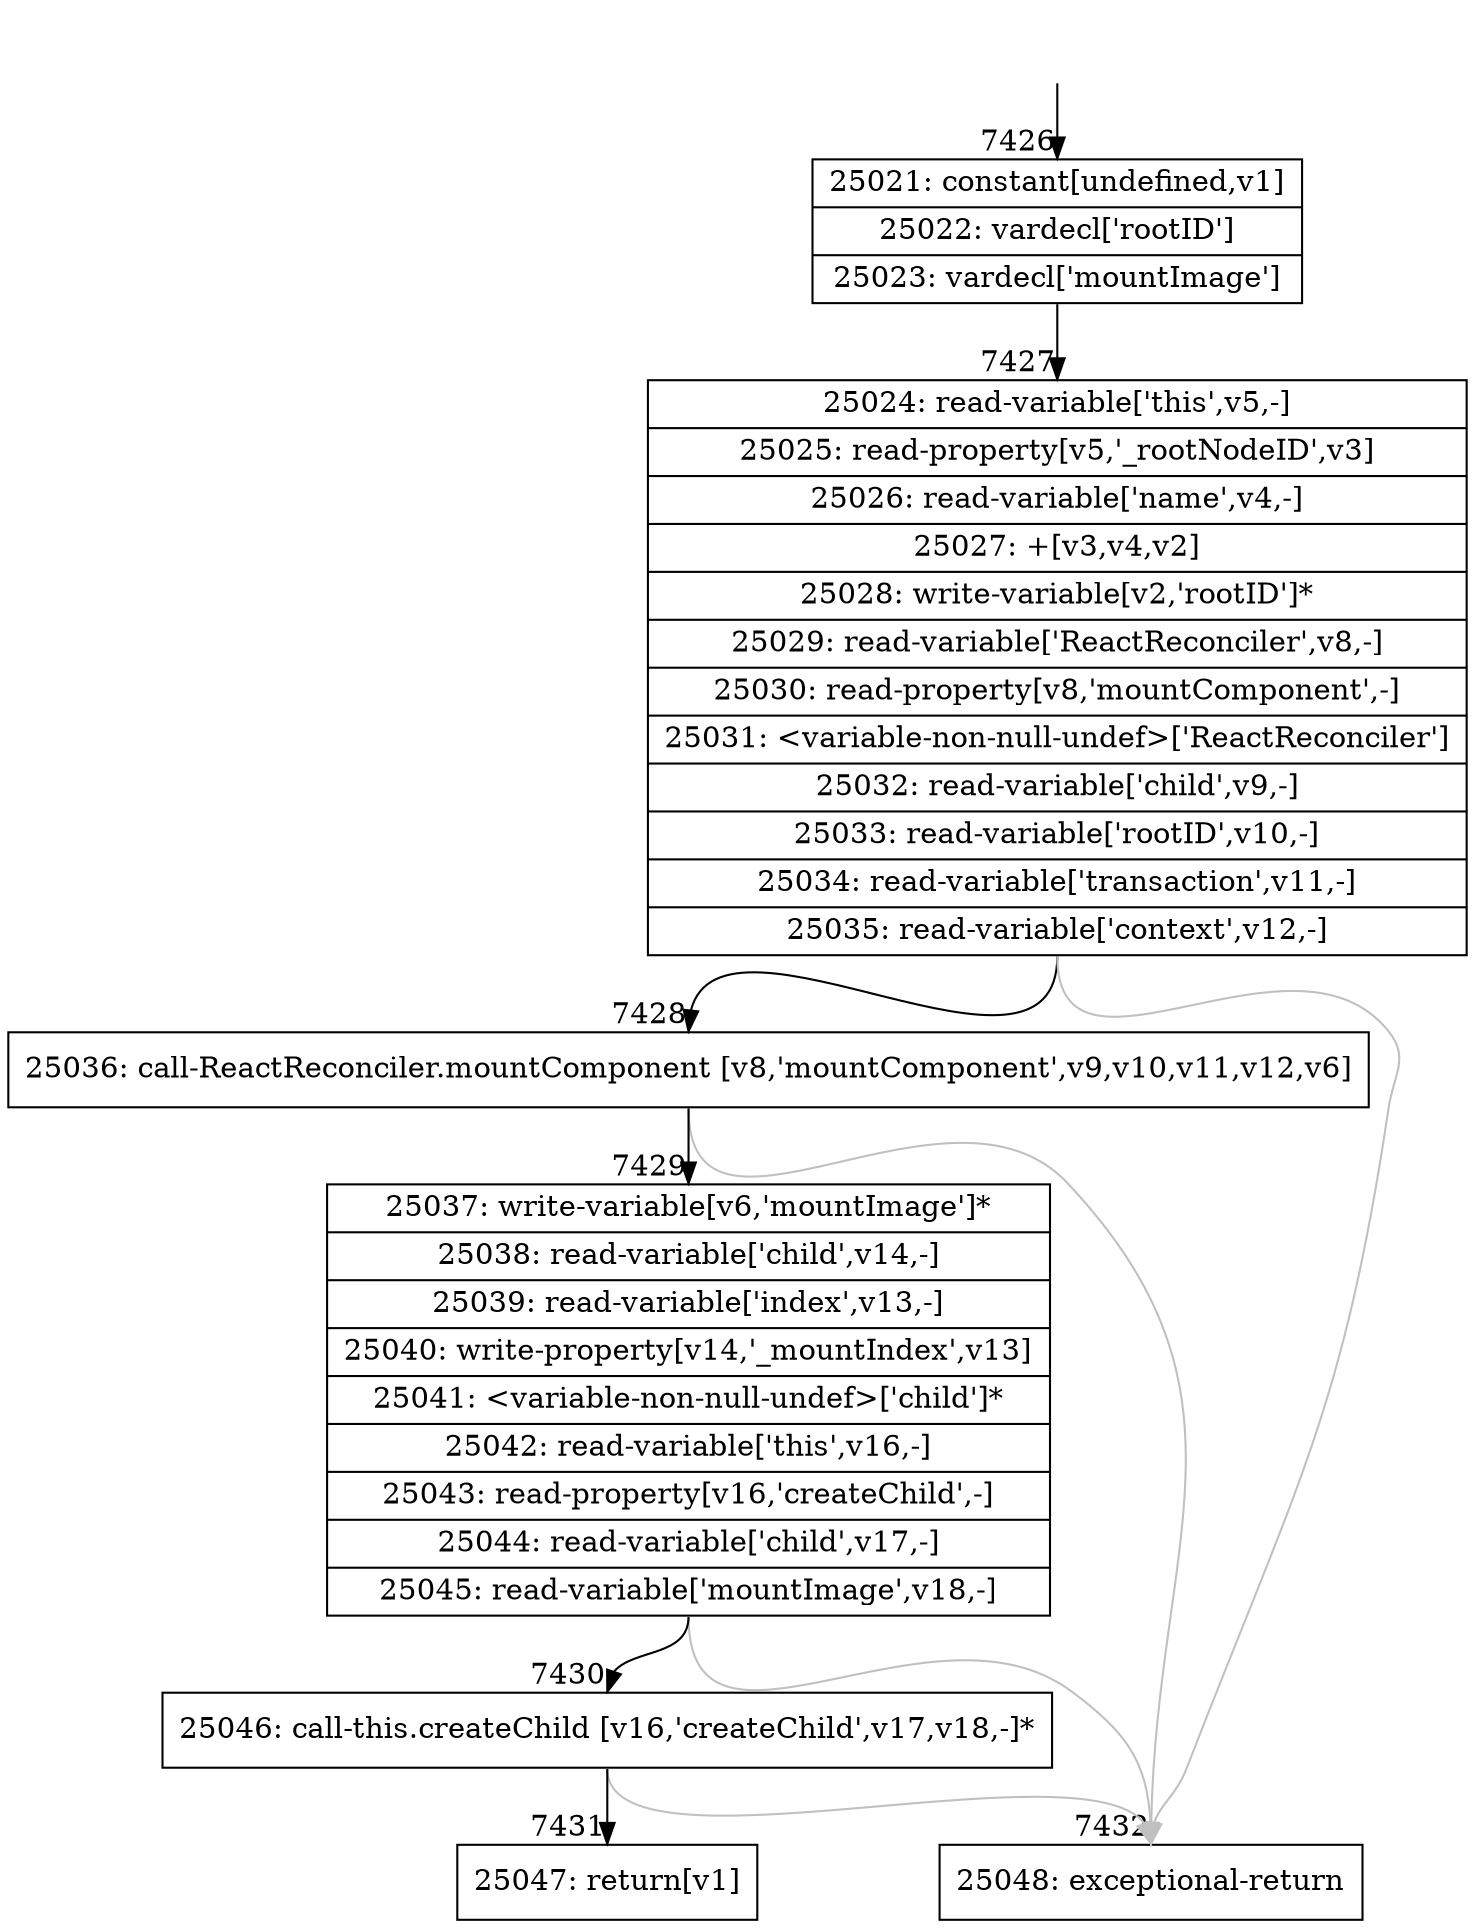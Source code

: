 digraph {
rankdir="TD"
BB_entry513[shape=none,label=""];
BB_entry513 -> BB7426 [tailport=s, headport=n, headlabel="    7426"]
BB7426 [shape=record label="{25021: constant[undefined,v1]|25022: vardecl['rootID']|25023: vardecl['mountImage']}" ] 
BB7426 -> BB7427 [tailport=s, headport=n, headlabel="      7427"]
BB7427 [shape=record label="{25024: read-variable['this',v5,-]|25025: read-property[v5,'_rootNodeID',v3]|25026: read-variable['name',v4,-]|25027: +[v3,v4,v2]|25028: write-variable[v2,'rootID']*|25029: read-variable['ReactReconciler',v8,-]|25030: read-property[v8,'mountComponent',-]|25031: \<variable-non-null-undef\>['ReactReconciler']|25032: read-variable['child',v9,-]|25033: read-variable['rootID',v10,-]|25034: read-variable['transaction',v11,-]|25035: read-variable['context',v12,-]}" ] 
BB7427 -> BB7428 [tailport=s, headport=n, headlabel="      7428"]
BB7427 -> BB7432 [tailport=s, headport=n, color=gray, headlabel="      7432"]
BB7428 [shape=record label="{25036: call-ReactReconciler.mountComponent [v8,'mountComponent',v9,v10,v11,v12,v6]}" ] 
BB7428 -> BB7429 [tailport=s, headport=n, headlabel="      7429"]
BB7428 -> BB7432 [tailport=s, headport=n, color=gray]
BB7429 [shape=record label="{25037: write-variable[v6,'mountImage']*|25038: read-variable['child',v14,-]|25039: read-variable['index',v13,-]|25040: write-property[v14,'_mountIndex',v13]|25041: \<variable-non-null-undef\>['child']*|25042: read-variable['this',v16,-]|25043: read-property[v16,'createChild',-]|25044: read-variable['child',v17,-]|25045: read-variable['mountImage',v18,-]}" ] 
BB7429 -> BB7430 [tailport=s, headport=n, headlabel="      7430"]
BB7429 -> BB7432 [tailport=s, headport=n, color=gray]
BB7430 [shape=record label="{25046: call-this.createChild [v16,'createChild',v17,v18,-]*}" ] 
BB7430 -> BB7431 [tailport=s, headport=n, headlabel="      7431"]
BB7430 -> BB7432 [tailport=s, headport=n, color=gray]
BB7431 [shape=record label="{25047: return[v1]}" ] 
BB7432 [shape=record label="{25048: exceptional-return}" ] 
//#$~ 13050
}
